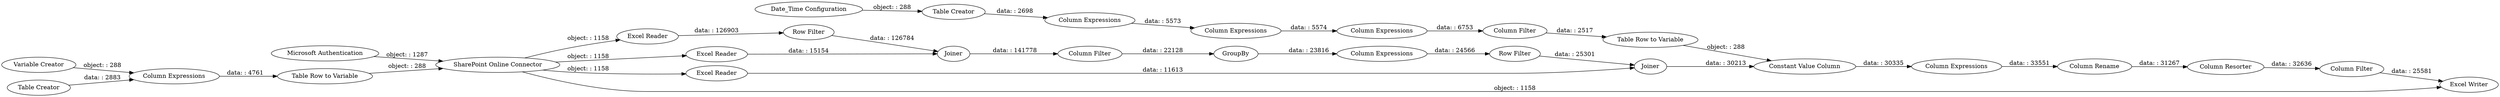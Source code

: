 digraph {
	"-5989399761305676010_102" [label=Joiner]
	"-5989399761305676010_117" [label="Column Filter"]
	"-5989399761305676010_1" [label="Microsoft Authentication"]
	"-5989399761305676010_126" [label=GroupBy]
	"-5989399761305676010_114" [label="Table Creator"]
	"-5989399761305676010_134" [label="Column Filter"]
	"-5989399761305676010_123" [label="Row Filter"]
	"-5989399761305676010_6" [label="Column Expressions"]
	"-5989399761305676010_110" [label="Column Expressions"]
	"-5989399761305676010_112" [label="Column Expressions"]
	"-5989399761305676010_2" [label="SharePoint Online Connector"]
	"-5989399761305676010_3" [label="Variable Creator"]
	"-5989399761305676010_111" [label="Column Expressions"]
	"-5989399761305676010_108" [label="Date_Time Configuration"]
	"-5989399761305676010_125" [label="Row Filter"]
	"-5989399761305676010_105" [label="Excel Reader"]
	"-5989399761305676010_116" [label="Table Row to Variable"]
	"-5989399761305676010_98" [label="Table Row to Variable"]
	"-5989399761305676010_100" [label="Excel Reader"]
	"-5989399761305676010_106" [label=Joiner]
	"-5989399761305676010_5" [label="Table Creator"]
	"-5989399761305676010_103" [label="Column Filter"]
	"-5989399761305676010_118" [label="Constant Value Column"]
	"-5989399761305676010_119" [label="Column Expressions"]
	"-5989399761305676010_101" [label="Excel Writer"]
	"-5989399761305676010_120" [label="Column Resorter"]
	"-5989399761305676010_121" [label="Column Rename"]
	"-5989399761305676010_99" [label="Excel Reader"]
	"-5989399761305676010_104" [label="Column Expressions"]
	"-5989399761305676010_2" -> "-5989399761305676010_99" [label="object: : 1158"]
	"-5989399761305676010_119" -> "-5989399761305676010_121" [label="data: : 33551"]
	"-5989399761305676010_1" -> "-5989399761305676010_2" [label="object: : 1287"]
	"-5989399761305676010_103" -> "-5989399761305676010_126" [label="data: : 22128"]
	"-5989399761305676010_118" -> "-5989399761305676010_119" [label="data: : 30335"]
	"-5989399761305676010_134" -> "-5989399761305676010_101" [label="data: : 25581"]
	"-5989399761305676010_6" -> "-5989399761305676010_98" [label="data: : 4761"]
	"-5989399761305676010_2" -> "-5989399761305676010_101" [label="object: : 1158"]
	"-5989399761305676010_108" -> "-5989399761305676010_114" [label="object: : 288"]
	"-5989399761305676010_5" -> "-5989399761305676010_6" [label="data: : 2883"]
	"-5989399761305676010_104" -> "-5989399761305676010_125" [label="data: : 24566"]
	"-5989399761305676010_121" -> "-5989399761305676010_120" [label="data: : 31267"]
	"-5989399761305676010_100" -> "-5989399761305676010_123" [label="data: : 126903"]
	"-5989399761305676010_117" -> "-5989399761305676010_116" [label="data: : 2517"]
	"-5989399761305676010_2" -> "-5989399761305676010_100" [label="object: : 1158"]
	"-5989399761305676010_105" -> "-5989399761305676010_106" [label="data: : 11613"]
	"-5989399761305676010_116" -> "-5989399761305676010_118" [label="object: : 288"]
	"-5989399761305676010_2" -> "-5989399761305676010_105" [label="object: : 1158"]
	"-5989399761305676010_126" -> "-5989399761305676010_104" [label="data: : 23816"]
	"-5989399761305676010_114" -> "-5989399761305676010_110" [label="data: : 2698"]
	"-5989399761305676010_98" -> "-5989399761305676010_2" [label="object: : 288"]
	"-5989399761305676010_3" -> "-5989399761305676010_6" [label="object: : 288"]
	"-5989399761305676010_102" -> "-5989399761305676010_103" [label="data: : 141778"]
	"-5989399761305676010_125" -> "-5989399761305676010_106" [label="data: : 25301"]
	"-5989399761305676010_112" -> "-5989399761305676010_111" [label="data: : 5574"]
	"-5989399761305676010_120" -> "-5989399761305676010_134" [label="data: : 32636"]
	"-5989399761305676010_110" -> "-5989399761305676010_112" [label="data: : 5573"]
	"-5989399761305676010_99" -> "-5989399761305676010_102" [label="data: : 15154"]
	"-5989399761305676010_106" -> "-5989399761305676010_118" [label="data: : 30213"]
	"-5989399761305676010_111" -> "-5989399761305676010_117" [label="data: : 6753"]
	"-5989399761305676010_123" -> "-5989399761305676010_102" [label="data: : 126784"]
	rankdir=LR
}
